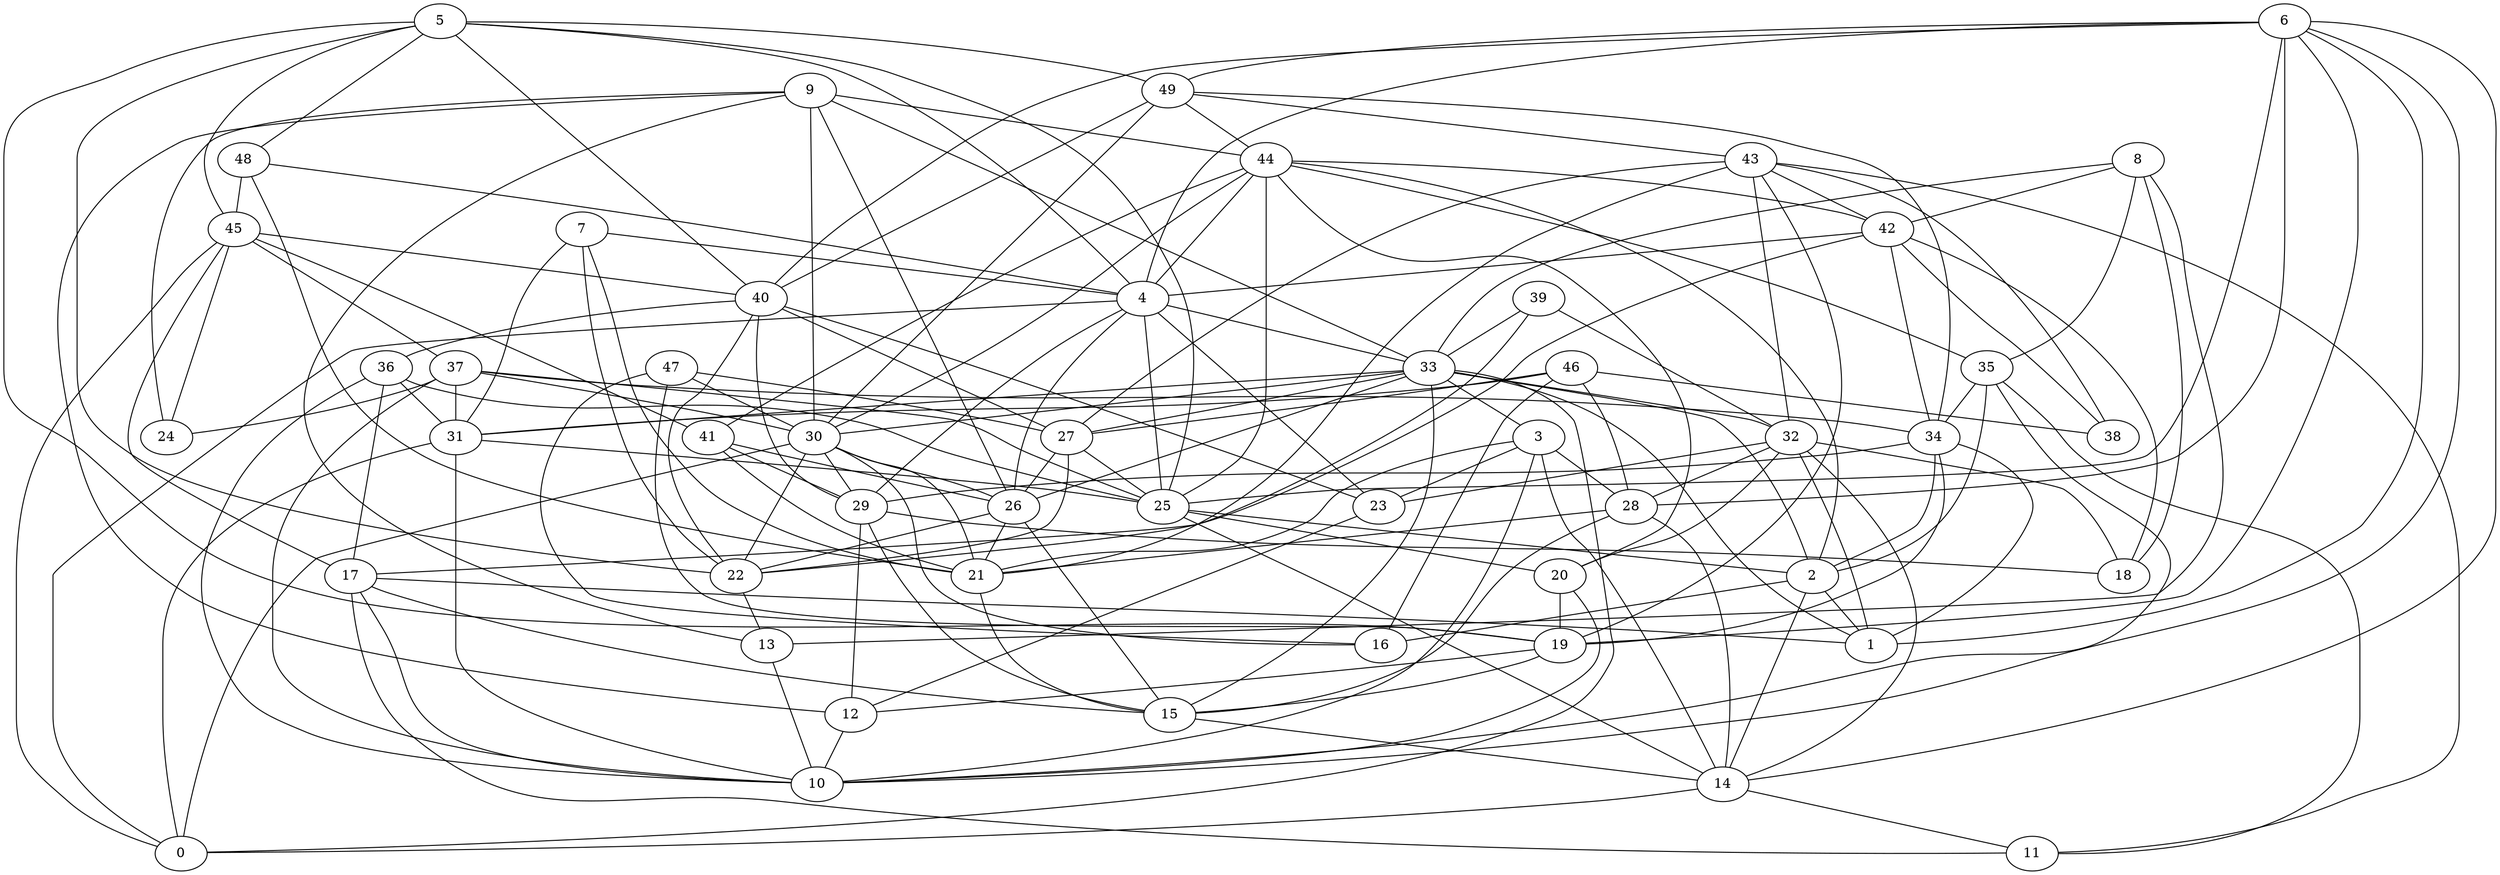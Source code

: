 digraph GG_graph {

subgraph G_graph {
edge [color = black]
"46" -> "38" [dir = none]
"46" -> "16" [dir = none]
"39" -> "32" [dir = none]
"39" -> "22" [dir = none]
"47" -> "16" [dir = none]
"47" -> "30" [dir = none]
"47" -> "27" [dir = none]
"7" -> "21" [dir = none]
"7" -> "22" [dir = none]
"13" -> "10" [dir = none]
"29" -> "18" [dir = none]
"29" -> "15" [dir = none]
"29" -> "12" [dir = none]
"34" -> "19" [dir = none]
"14" -> "11" [dir = none]
"14" -> "0" [dir = none]
"19" -> "12" [dir = none]
"20" -> "19" [dir = none]
"44" -> "30" [dir = none]
"44" -> "35" [dir = none]
"44" -> "41" [dir = none]
"44" -> "20" [dir = none]
"33" -> "1" [dir = none]
"33" -> "32" [dir = none]
"33" -> "2" [dir = none]
"33" -> "27" [dir = none]
"33" -> "31" [dir = none]
"33" -> "0" [dir = none]
"43" -> "19" [dir = none]
"43" -> "11" [dir = none]
"43" -> "38" [dir = none]
"4" -> "0" [dir = none]
"4" -> "26" [dir = none]
"4" -> "25" [dir = none]
"4" -> "23" [dir = none]
"9" -> "13" [dir = none]
"9" -> "30" [dir = none]
"9" -> "33" [dir = none]
"9" -> "26" [dir = none]
"9" -> "24" [dir = none]
"36" -> "10" [dir = none]
"36" -> "25" [dir = none]
"36" -> "17" [dir = none]
"36" -> "31" [dir = none]
"8" -> "13" [dir = none]
"8" -> "35" [dir = none]
"8" -> "18" [dir = none]
"8" -> "42" [dir = none]
"21" -> "15" [dir = none]
"37" -> "31" [dir = none]
"37" -> "24" [dir = none]
"37" -> "34" [dir = none]
"37" -> "25" [dir = none]
"32" -> "20" [dir = none]
"32" -> "1" [dir = none]
"26" -> "15" [dir = none]
"25" -> "2" [dir = none]
"25" -> "14" [dir = none]
"40" -> "23" [dir = none]
"40" -> "29" [dir = none]
"17" -> "1" [dir = none]
"3" -> "23" [dir = none]
"3" -> "21" [dir = none]
"3" -> "10" [dir = none]
"45" -> "17" [dir = none]
"45" -> "41" [dir = none]
"30" -> "16" [dir = none]
"30" -> "29" [dir = none]
"30" -> "22" [dir = none]
"30" -> "21" [dir = none]
"6" -> "14" [dir = none]
"6" -> "19" [dir = none]
"6" -> "4" [dir = none]
"6" -> "25" [dir = none]
"6" -> "1" [dir = none]
"6" -> "28" [dir = none]
"48" -> "45" [dir = none]
"5" -> "19" [dir = none]
"5" -> "40" [dir = none]
"5" -> "25" [dir = none]
"5" -> "48" [dir = none]
"49" -> "44" [dir = none]
"49" -> "34" [dir = none]
"49" -> "40" [dir = none]
"42" -> "18" [dir = none]
"42" -> "38" [dir = none]
"42" -> "34" [dir = none]
"42" -> "4" [dir = none]
"28" -> "21" [dir = none]
"28" -> "14" [dir = none]
"41" -> "21" [dir = none]
"27" -> "22" [dir = none]
"27" -> "26" [dir = none]
"27" -> "25" [dir = none]
"35" -> "34" [dir = none]
"35" -> "2" [dir = none]
"35" -> "10" [dir = none]
"35" -> "11" [dir = none]
"47" -> "19" [dir = none]
"34" -> "2" [dir = none]
"8" -> "33" [dir = none]
"6" -> "10" [dir = none]
"43" -> "42" [dir = none]
"39" -> "33" [dir = none]
"44" -> "2" [dir = none]
"49" -> "30" [dir = none]
"43" -> "27" [dir = none]
"30" -> "26" [dir = none]
"40" -> "22" [dir = none]
"12" -> "10" [dir = none]
"34" -> "29" [dir = none]
"48" -> "21" [dir = none]
"45" -> "24" [dir = none]
"9" -> "12" [dir = none]
"31" -> "10" [dir = none]
"2" -> "16" [dir = none]
"41" -> "29" [dir = none]
"46" -> "28" [dir = none]
"49" -> "43" [dir = none]
"33" -> "3" [dir = none]
"2" -> "1" [dir = none]
"46" -> "31" [dir = none]
"42" -> "17" [dir = none]
"5" -> "49" [dir = none]
"43" -> "21" [dir = none]
"37" -> "10" [dir = none]
"4" -> "33" [dir = none]
"2" -> "14" [dir = none]
"9" -> "44" [dir = none]
"19" -> "15" [dir = none]
"33" -> "26" [dir = none]
"6" -> "49" [dir = none]
"31" -> "25" [dir = none]
"7" -> "31" [dir = none]
"25" -> "20" [dir = none]
"20" -> "10" [dir = none]
"4" -> "29" [dir = none]
"5" -> "22" [dir = none]
"32" -> "28" [dir = none]
"45" -> "37" [dir = none]
"6" -> "40" [dir = none]
"5" -> "4" [dir = none]
"31" -> "0" [dir = none]
"43" -> "32" [dir = none]
"32" -> "14" [dir = none]
"17" -> "11" [dir = none]
"33" -> "30" [dir = none]
"48" -> "4" [dir = none]
"34" -> "1" [dir = none]
"41" -> "26" [dir = none]
"15" -> "14" [dir = none]
"26" -> "21" [dir = none]
"30" -> "0" [dir = none]
"46" -> "27" [dir = none]
"40" -> "27" [dir = none]
"44" -> "4" [dir = none]
"26" -> "22" [dir = none]
"17" -> "10" [dir = none]
"44" -> "25" [dir = none]
"3" -> "28" [dir = none]
"5" -> "45" [dir = none]
"32" -> "23" [dir = none]
"32" -> "18" [dir = none]
"3" -> "14" [dir = none]
"45" -> "40" [dir = none]
"44" -> "42" [dir = none]
"23" -> "12" [dir = none]
"45" -> "0" [dir = none]
"33" -> "15" [dir = none]
"17" -> "15" [dir = none]
"37" -> "30" [dir = none]
"22" -> "13" [dir = none]
"28" -> "15" [dir = none]
"7" -> "4" [dir = none]
"40" -> "36" [dir = none]
}

}
